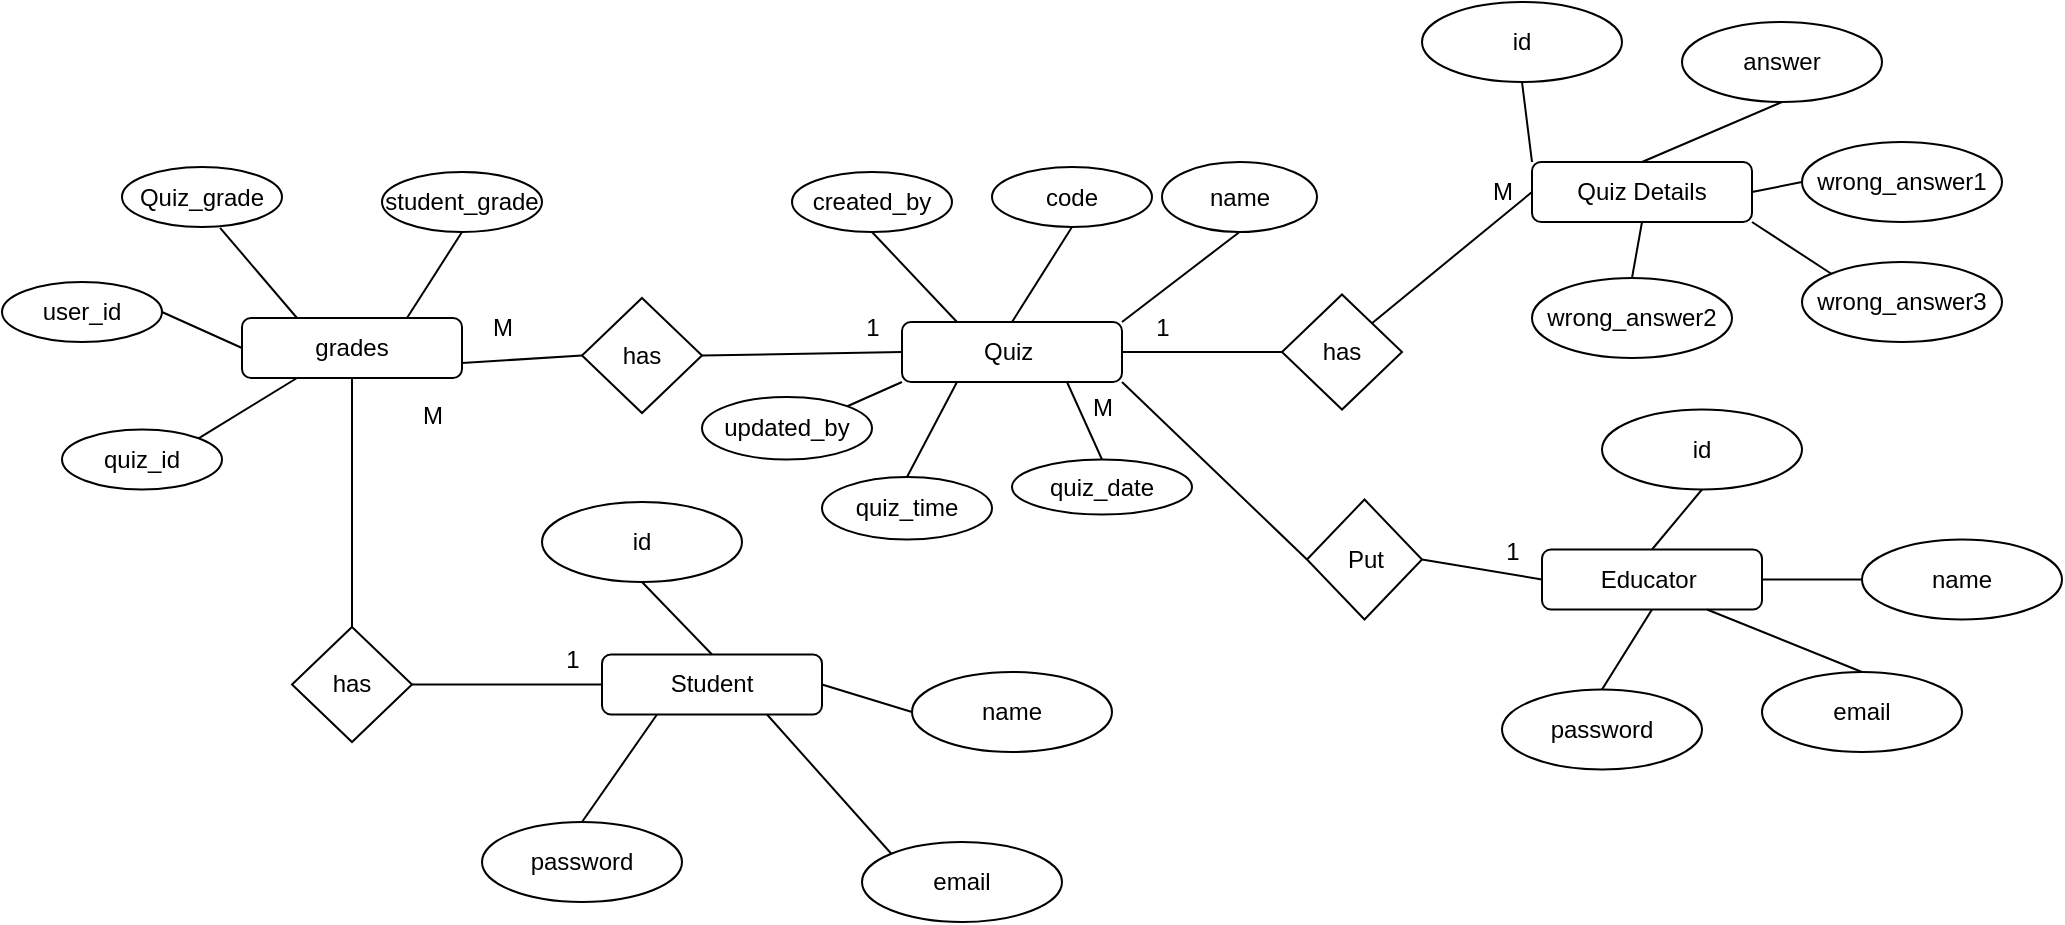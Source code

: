 <mxfile version="22.1.11" type="github">
  <diagram name="Page-1" id="sP6Eu-EO_CDs24PMQzUU">
    <mxGraphModel dx="2109" dy="655" grid="1" gridSize="10" guides="1" tooltips="1" connect="1" arrows="1" fold="1" page="1" pageScale="1" pageWidth="850" pageHeight="1100" math="0" shadow="0">
      <root>
        <mxCell id="0" />
        <mxCell id="1" parent="0" />
        <mxCell id="2gfr_sDlqD8oSRrLIhjS-3" value="Educator&amp;nbsp;" style="rounded=1;whiteSpace=wrap;html=1;" vertex="1" parent="1">
          <mxGeometry x="620" y="363.75" width="110" height="30" as="geometry" />
        </mxCell>
        <mxCell id="2gfr_sDlqD8oSRrLIhjS-7" value="grades" style="rounded=1;whiteSpace=wrap;html=1;" vertex="1" parent="1">
          <mxGeometry x="-30" y="248" width="110" height="30" as="geometry" />
        </mxCell>
        <mxCell id="2gfr_sDlqD8oSRrLIhjS-8" value="Quiz&amp;nbsp;" style="rounded=1;whiteSpace=wrap;html=1;" vertex="1" parent="1">
          <mxGeometry x="300" y="250" width="110" height="30" as="geometry" />
        </mxCell>
        <mxCell id="2gfr_sDlqD8oSRrLIhjS-9" value="Quiz Details" style="rounded=1;whiteSpace=wrap;html=1;" vertex="1" parent="1">
          <mxGeometry x="615" y="170" width="110" height="30" as="geometry" />
        </mxCell>
        <mxCell id="2gfr_sDlqD8oSRrLIhjS-10" value="Student" style="rounded=1;whiteSpace=wrap;html=1;" vertex="1" parent="1">
          <mxGeometry x="150" y="416.25" width="110" height="30" as="geometry" />
        </mxCell>
        <mxCell id="2gfr_sDlqD8oSRrLIhjS-11" value="has" style="rhombus;whiteSpace=wrap;html=1;" vertex="1" parent="1">
          <mxGeometry x="490" y="236.25" width="60" height="57.5" as="geometry" />
        </mxCell>
        <mxCell id="2gfr_sDlqD8oSRrLIhjS-12" value="" style="endArrow=baseDash;html=1;rounded=0;exitX=0;exitY=0.5;exitDx=0;exitDy=0;endFill=0;entryX=1;entryY=0.5;entryDx=0;entryDy=0;" edge="1" parent="1" source="2gfr_sDlqD8oSRrLIhjS-11" target="2gfr_sDlqD8oSRrLIhjS-8">
          <mxGeometry width="50" height="50" relative="1" as="geometry">
            <mxPoint x="400" y="360" as="sourcePoint" />
            <mxPoint x="440" y="330" as="targetPoint" />
          </mxGeometry>
        </mxCell>
        <mxCell id="2gfr_sDlqD8oSRrLIhjS-14" value="1" style="text;html=1;align=center;verticalAlign=middle;resizable=0;points=[];autosize=1;strokeColor=none;fillColor=none;" vertex="1" parent="1">
          <mxGeometry x="415" y="238" width="30" height="30" as="geometry" />
        </mxCell>
        <mxCell id="2gfr_sDlqD8oSRrLIhjS-15" value="M" style="text;html=1;align=center;verticalAlign=middle;resizable=0;points=[];autosize=1;strokeColor=none;fillColor=none;" vertex="1" parent="1">
          <mxGeometry x="585" y="170" width="30" height="30" as="geometry" />
        </mxCell>
        <mxCell id="2gfr_sDlqD8oSRrLIhjS-16" value="has" style="rhombus;whiteSpace=wrap;html=1;" vertex="1" parent="1">
          <mxGeometry x="140" y="238" width="60" height="57.5" as="geometry" />
        </mxCell>
        <mxCell id="2gfr_sDlqD8oSRrLIhjS-17" value="" style="endArrow=none;html=1;rounded=0;exitX=1;exitY=0.75;exitDx=0;exitDy=0;entryX=0;entryY=0.5;entryDx=0;entryDy=0;" edge="1" parent="1" source="2gfr_sDlqD8oSRrLIhjS-7" target="2gfr_sDlqD8oSRrLIhjS-16">
          <mxGeometry width="50" height="50" relative="1" as="geometry">
            <mxPoint x="400" y="360" as="sourcePoint" />
            <mxPoint x="450" y="310" as="targetPoint" />
          </mxGeometry>
        </mxCell>
        <mxCell id="2gfr_sDlqD8oSRrLIhjS-18" value="" style="endArrow=none;html=1;rounded=0;exitX=1;exitY=0.5;exitDx=0;exitDy=0;entryX=0;entryY=0.5;entryDx=0;entryDy=0;" edge="1" parent="1" source="2gfr_sDlqD8oSRrLIhjS-16" target="2gfr_sDlqD8oSRrLIhjS-8">
          <mxGeometry width="50" height="50" relative="1" as="geometry">
            <mxPoint x="400" y="360" as="sourcePoint" />
            <mxPoint x="450" y="310" as="targetPoint" />
          </mxGeometry>
        </mxCell>
        <mxCell id="2gfr_sDlqD8oSRrLIhjS-19" value="" style="endArrow=none;html=1;rounded=0;exitX=0;exitY=0.5;exitDx=0;exitDy=0;entryX=1;entryY=0.5;entryDx=0;entryDy=0;" edge="1" parent="1" source="2gfr_sDlqD8oSRrLIhjS-10" target="2gfr_sDlqD8oSRrLIhjS-20">
          <mxGeometry width="50" height="50" relative="1" as="geometry">
            <mxPoint x="400" y="360" as="sourcePoint" />
            <mxPoint x="330" y="380" as="targetPoint" />
          </mxGeometry>
        </mxCell>
        <mxCell id="2gfr_sDlqD8oSRrLIhjS-20" value="has" style="rhombus;whiteSpace=wrap;html=1;" vertex="1" parent="1">
          <mxGeometry x="-5" y="402.5" width="60" height="57.5" as="geometry" />
        </mxCell>
        <mxCell id="2gfr_sDlqD8oSRrLIhjS-21" value="" style="endArrow=none;html=1;rounded=0;exitX=0.5;exitY=0;exitDx=0;exitDy=0;entryX=0.5;entryY=1;entryDx=0;entryDy=0;" edge="1" parent="1" source="2gfr_sDlqD8oSRrLIhjS-20" target="2gfr_sDlqD8oSRrLIhjS-7">
          <mxGeometry width="50" height="50" relative="1" as="geometry">
            <mxPoint x="400" y="360" as="sourcePoint" />
            <mxPoint x="450" y="310" as="targetPoint" />
          </mxGeometry>
        </mxCell>
        <mxCell id="2gfr_sDlqD8oSRrLIhjS-22" value="" style="endArrow=none;html=1;rounded=0;exitX=0;exitY=0.5;exitDx=0;exitDy=0;entryX=0.5;entryY=1;entryDx=0;entryDy=0;" edge="1" parent="1" source="2gfr_sDlqD8oSRrLIhjS-3" target="2gfr_sDlqD8oSRrLIhjS-24">
          <mxGeometry width="50" height="50" relative="1" as="geometry">
            <mxPoint x="621.25" y="378.25" as="sourcePoint" />
            <mxPoint x="550" y="378.25" as="targetPoint" />
          </mxGeometry>
        </mxCell>
        <mxCell id="2gfr_sDlqD8oSRrLIhjS-24" value="Put" style="rhombus;whiteSpace=wrap;html=1;direction=north;" vertex="1" parent="1">
          <mxGeometry x="502.5" y="338.75" width="57.5" height="60" as="geometry" />
        </mxCell>
        <mxCell id="2gfr_sDlqD8oSRrLIhjS-25" value="" style="endArrow=none;html=1;rounded=0;exitX=0.5;exitY=0;exitDx=0;exitDy=0;entryX=1;entryY=1;entryDx=0;entryDy=0;" edge="1" parent="1" source="2gfr_sDlqD8oSRrLIhjS-24" target="2gfr_sDlqD8oSRrLIhjS-8">
          <mxGeometry width="50" height="50" relative="1" as="geometry">
            <mxPoint x="400" y="360" as="sourcePoint" />
            <mxPoint x="450" y="310" as="targetPoint" />
          </mxGeometry>
        </mxCell>
        <mxCell id="2gfr_sDlqD8oSRrLIhjS-26" value="" style="endArrow=none;html=1;rounded=0;exitX=0;exitY=0.5;exitDx=0;exitDy=0;entryX=1;entryY=0;entryDx=0;entryDy=0;" edge="1" parent="1" source="2gfr_sDlqD8oSRrLIhjS-9" target="2gfr_sDlqD8oSRrLIhjS-11">
          <mxGeometry width="50" height="50" relative="1" as="geometry">
            <mxPoint x="651.25" y="220.25" as="sourcePoint" />
            <mxPoint x="580.25" y="220.25" as="targetPoint" />
          </mxGeometry>
        </mxCell>
        <mxCell id="2gfr_sDlqD8oSRrLIhjS-27" value="1" style="text;html=1;align=center;verticalAlign=middle;resizable=0;points=[];autosize=1;strokeColor=none;fillColor=none;" vertex="1" parent="1">
          <mxGeometry x="590" y="350" width="30" height="30" as="geometry" />
        </mxCell>
        <mxCell id="2gfr_sDlqD8oSRrLIhjS-28" value="M" style="text;html=1;align=center;verticalAlign=middle;resizable=0;points=[];autosize=1;strokeColor=none;fillColor=none;" vertex="1" parent="1">
          <mxGeometry x="385" y="278" width="30" height="30" as="geometry" />
        </mxCell>
        <mxCell id="2gfr_sDlqD8oSRrLIhjS-29" value="1" style="text;html=1;align=center;verticalAlign=middle;resizable=0;points=[];autosize=1;strokeColor=none;fillColor=none;" vertex="1" parent="1">
          <mxGeometry x="270" y="238" width="30" height="30" as="geometry" />
        </mxCell>
        <mxCell id="2gfr_sDlqD8oSRrLIhjS-32" value="1" style="text;html=1;align=center;verticalAlign=middle;resizable=0;points=[];autosize=1;strokeColor=none;fillColor=none;" vertex="1" parent="1">
          <mxGeometry x="120" y="403.75" width="30" height="30" as="geometry" />
        </mxCell>
        <mxCell id="2gfr_sDlqD8oSRrLIhjS-33" value="M" style="text;html=1;align=center;verticalAlign=middle;resizable=0;points=[];autosize=1;strokeColor=none;fillColor=none;" vertex="1" parent="1">
          <mxGeometry x="50" y="281.75" width="30" height="30" as="geometry" />
        </mxCell>
        <mxCell id="2gfr_sDlqD8oSRrLIhjS-34" value="id" style="ellipse;whiteSpace=wrap;html=1;" vertex="1" parent="1">
          <mxGeometry x="560" y="90" width="100" height="40" as="geometry" />
        </mxCell>
        <mxCell id="2gfr_sDlqD8oSRrLIhjS-35" value="answer" style="ellipse;whiteSpace=wrap;html=1;" vertex="1" parent="1">
          <mxGeometry x="690" y="100" width="100" height="40" as="geometry" />
        </mxCell>
        <mxCell id="2gfr_sDlqD8oSRrLIhjS-36" value="wrong_answer1" style="ellipse;whiteSpace=wrap;html=1;" vertex="1" parent="1">
          <mxGeometry x="750" y="160" width="100" height="40" as="geometry" />
        </mxCell>
        <mxCell id="2gfr_sDlqD8oSRrLIhjS-37" value="wrong_answer2" style="ellipse;whiteSpace=wrap;html=1;" vertex="1" parent="1">
          <mxGeometry x="615" y="228" width="100" height="40" as="geometry" />
        </mxCell>
        <mxCell id="2gfr_sDlqD8oSRrLIhjS-39" value="wrong_answer3" style="ellipse;whiteSpace=wrap;html=1;" vertex="1" parent="1">
          <mxGeometry x="750" y="220" width="100" height="40" as="geometry" />
        </mxCell>
        <mxCell id="2gfr_sDlqD8oSRrLIhjS-41" value="" style="endArrow=none;html=1;rounded=0;entryX=0;entryY=0;entryDx=0;entryDy=0;exitX=0.5;exitY=1;exitDx=0;exitDy=0;" edge="1" parent="1" source="2gfr_sDlqD8oSRrLIhjS-34" target="2gfr_sDlqD8oSRrLIhjS-9">
          <mxGeometry width="50" height="50" relative="1" as="geometry">
            <mxPoint x="400" y="270" as="sourcePoint" />
            <mxPoint x="450" y="220" as="targetPoint" />
          </mxGeometry>
        </mxCell>
        <mxCell id="2gfr_sDlqD8oSRrLIhjS-42" value="" style="endArrow=none;html=1;rounded=0;exitX=0.5;exitY=0;exitDx=0;exitDy=0;entryX=0.5;entryY=1;entryDx=0;entryDy=0;" edge="1" parent="1" source="2gfr_sDlqD8oSRrLIhjS-9" target="2gfr_sDlqD8oSRrLIhjS-35">
          <mxGeometry width="50" height="50" relative="1" as="geometry">
            <mxPoint x="400" y="270" as="sourcePoint" />
            <mxPoint x="450" y="220" as="targetPoint" />
          </mxGeometry>
        </mxCell>
        <mxCell id="2gfr_sDlqD8oSRrLIhjS-43" value="" style="endArrow=none;html=1;rounded=0;exitX=0;exitY=0.5;exitDx=0;exitDy=0;entryX=1;entryY=0.5;entryDx=0;entryDy=0;" edge="1" parent="1" source="2gfr_sDlqD8oSRrLIhjS-36" target="2gfr_sDlqD8oSRrLIhjS-9">
          <mxGeometry width="50" height="50" relative="1" as="geometry">
            <mxPoint x="400" y="270" as="sourcePoint" />
            <mxPoint x="450" y="220" as="targetPoint" />
          </mxGeometry>
        </mxCell>
        <mxCell id="2gfr_sDlqD8oSRrLIhjS-44" value="" style="endArrow=none;html=1;rounded=0;exitX=0.5;exitY=0;exitDx=0;exitDy=0;entryX=0.5;entryY=1;entryDx=0;entryDy=0;" edge="1" parent="1" source="2gfr_sDlqD8oSRrLIhjS-37" target="2gfr_sDlqD8oSRrLIhjS-9">
          <mxGeometry width="50" height="50" relative="1" as="geometry">
            <mxPoint x="445" y="205" as="sourcePoint" />
            <mxPoint x="495" y="155" as="targetPoint" />
          </mxGeometry>
        </mxCell>
        <mxCell id="2gfr_sDlqD8oSRrLIhjS-45" value="" style="endArrow=none;html=1;rounded=0;exitX=0;exitY=0;exitDx=0;exitDy=0;entryX=1;entryY=1;entryDx=0;entryDy=0;" edge="1" parent="1" source="2gfr_sDlqD8oSRrLIhjS-39" target="2gfr_sDlqD8oSRrLIhjS-9">
          <mxGeometry width="50" height="50" relative="1" as="geometry">
            <mxPoint x="400" y="270" as="sourcePoint" />
            <mxPoint x="450" y="220" as="targetPoint" />
          </mxGeometry>
        </mxCell>
        <mxCell id="2gfr_sDlqD8oSRrLIhjS-46" value="id" style="ellipse;whiteSpace=wrap;html=1;" vertex="1" parent="1">
          <mxGeometry x="650" y="293.75" width="100" height="40" as="geometry" />
        </mxCell>
        <mxCell id="2gfr_sDlqD8oSRrLIhjS-47" value="name" style="ellipse;whiteSpace=wrap;html=1;" vertex="1" parent="1">
          <mxGeometry x="780" y="358.75" width="100" height="40" as="geometry" />
        </mxCell>
        <mxCell id="2gfr_sDlqD8oSRrLIhjS-48" value="email" style="ellipse;whiteSpace=wrap;html=1;" vertex="1" parent="1">
          <mxGeometry x="730" y="425" width="100" height="40" as="geometry" />
        </mxCell>
        <mxCell id="2gfr_sDlqD8oSRrLIhjS-49" value="password" style="ellipse;whiteSpace=wrap;html=1;" vertex="1" parent="1">
          <mxGeometry x="600" y="433.75" width="100" height="40" as="geometry" />
        </mxCell>
        <mxCell id="2gfr_sDlqD8oSRrLIhjS-51" value="" style="endArrow=none;html=1;rounded=0;exitX=0.5;exitY=0;exitDx=0;exitDy=0;entryX=0.5;entryY=1;entryDx=0;entryDy=0;" edge="1" parent="1" source="2gfr_sDlqD8oSRrLIhjS-49" target="2gfr_sDlqD8oSRrLIhjS-3">
          <mxGeometry width="50" height="50" relative="1" as="geometry">
            <mxPoint x="400" y="270" as="sourcePoint" />
            <mxPoint x="450" y="220" as="targetPoint" />
          </mxGeometry>
        </mxCell>
        <mxCell id="2gfr_sDlqD8oSRrLIhjS-52" value="" style="endArrow=none;html=1;rounded=0;exitX=0.5;exitY=0;exitDx=0;exitDy=0;entryX=0.5;entryY=1;entryDx=0;entryDy=0;" edge="1" parent="1" source="2gfr_sDlqD8oSRrLIhjS-3" target="2gfr_sDlqD8oSRrLIhjS-46">
          <mxGeometry width="50" height="50" relative="1" as="geometry">
            <mxPoint x="400" y="270" as="sourcePoint" />
            <mxPoint x="450" y="220" as="targetPoint" />
          </mxGeometry>
        </mxCell>
        <mxCell id="2gfr_sDlqD8oSRrLIhjS-53" value="" style="endArrow=none;html=1;rounded=0;exitX=0.5;exitY=0;exitDx=0;exitDy=0;entryX=0.75;entryY=1;entryDx=0;entryDy=0;" edge="1" parent="1" source="2gfr_sDlqD8oSRrLIhjS-48" target="2gfr_sDlqD8oSRrLIhjS-3">
          <mxGeometry width="50" height="50" relative="1" as="geometry">
            <mxPoint x="400" y="270" as="sourcePoint" />
            <mxPoint x="450" y="220" as="targetPoint" />
          </mxGeometry>
        </mxCell>
        <mxCell id="2gfr_sDlqD8oSRrLIhjS-54" value="" style="endArrow=none;html=1;rounded=0;exitX=0;exitY=0.5;exitDx=0;exitDy=0;entryX=1;entryY=0.5;entryDx=0;entryDy=0;" edge="1" parent="1" source="2gfr_sDlqD8oSRrLIhjS-47" target="2gfr_sDlqD8oSRrLIhjS-3">
          <mxGeometry width="50" height="50" relative="1" as="geometry">
            <mxPoint x="400" y="270" as="sourcePoint" />
            <mxPoint x="450" y="220" as="targetPoint" />
          </mxGeometry>
        </mxCell>
        <mxCell id="2gfr_sDlqD8oSRrLIhjS-55" value="quiz_time" style="ellipse;whiteSpace=wrap;html=1;" vertex="1" parent="1">
          <mxGeometry x="260" y="327.5" width="85" height="31.25" as="geometry" />
        </mxCell>
        <mxCell id="2gfr_sDlqD8oSRrLIhjS-56" value="name" style="ellipse;whiteSpace=wrap;html=1;" vertex="1" parent="1">
          <mxGeometry x="430" y="170" width="77.5" height="35" as="geometry" />
        </mxCell>
        <mxCell id="2gfr_sDlqD8oSRrLIhjS-57" value="code" style="ellipse;whiteSpace=wrap;html=1;" vertex="1" parent="1">
          <mxGeometry x="345" y="172.5" width="80" height="30" as="geometry" />
        </mxCell>
        <mxCell id="2gfr_sDlqD8oSRrLIhjS-31" value="M" style="text;html=1;align=center;verticalAlign=middle;resizable=0;points=[];autosize=1;strokeColor=none;fillColor=none;" vertex="1" parent="1">
          <mxGeometry x="85" y="238" width="30" height="30" as="geometry" />
        </mxCell>
        <mxCell id="2gfr_sDlqD8oSRrLIhjS-59" value="quiz_date" style="ellipse;whiteSpace=wrap;html=1;" vertex="1" parent="1">
          <mxGeometry x="355" y="318.75" width="90" height="27.5" as="geometry" />
        </mxCell>
        <mxCell id="2gfr_sDlqD8oSRrLIhjS-60" value="created_by" style="ellipse;whiteSpace=wrap;html=1;" vertex="1" parent="1">
          <mxGeometry x="245" y="175" width="80" height="30" as="geometry" />
        </mxCell>
        <mxCell id="2gfr_sDlqD8oSRrLIhjS-61" value="updated_by" style="ellipse;whiteSpace=wrap;html=1;" vertex="1" parent="1">
          <mxGeometry x="200" y="287.5" width="85" height="31.25" as="geometry" />
        </mxCell>
        <mxCell id="2gfr_sDlqD8oSRrLIhjS-63" value="Quiz_grade" style="ellipse;whiteSpace=wrap;html=1;" vertex="1" parent="1">
          <mxGeometry x="-90" y="172.5" width="80" height="30" as="geometry" />
        </mxCell>
        <mxCell id="2gfr_sDlqD8oSRrLIhjS-64" value="user_id" style="ellipse;whiteSpace=wrap;html=1;" vertex="1" parent="1">
          <mxGeometry x="-150" y="230" width="80" height="30" as="geometry" />
        </mxCell>
        <mxCell id="2gfr_sDlqD8oSRrLIhjS-65" value="student_grade" style="ellipse;whiteSpace=wrap;html=1;" vertex="1" parent="1">
          <mxGeometry x="40" y="175" width="80" height="30" as="geometry" />
        </mxCell>
        <mxCell id="2gfr_sDlqD8oSRrLIhjS-66" value="quiz_id" style="ellipse;whiteSpace=wrap;html=1;" vertex="1" parent="1">
          <mxGeometry x="-120" y="303.75" width="80" height="30" as="geometry" />
        </mxCell>
        <mxCell id="2gfr_sDlqD8oSRrLIhjS-67" value="" style="endArrow=none;html=1;rounded=0;exitX=1;exitY=0;exitDx=0;exitDy=0;entryX=0.5;entryY=1;entryDx=0;entryDy=0;" edge="1" parent="1" source="2gfr_sDlqD8oSRrLIhjS-8" target="2gfr_sDlqD8oSRrLIhjS-56">
          <mxGeometry width="50" height="50" relative="1" as="geometry">
            <mxPoint x="400" y="270" as="sourcePoint" />
            <mxPoint x="450" y="220" as="targetPoint" />
          </mxGeometry>
        </mxCell>
        <mxCell id="2gfr_sDlqD8oSRrLIhjS-70" value="password" style="ellipse;whiteSpace=wrap;html=1;" vertex="1" parent="1">
          <mxGeometry x="90" y="500" width="100" height="40" as="geometry" />
        </mxCell>
        <mxCell id="2gfr_sDlqD8oSRrLIhjS-71" value="email" style="ellipse;whiteSpace=wrap;html=1;" vertex="1" parent="1">
          <mxGeometry x="280" y="510" width="100" height="40" as="geometry" />
        </mxCell>
        <mxCell id="2gfr_sDlqD8oSRrLIhjS-72" value="name" style="ellipse;whiteSpace=wrap;html=1;" vertex="1" parent="1">
          <mxGeometry x="305" y="425" width="100" height="40" as="geometry" />
        </mxCell>
        <mxCell id="2gfr_sDlqD8oSRrLIhjS-74" value="id" style="ellipse;whiteSpace=wrap;html=1;" vertex="1" parent="1">
          <mxGeometry x="120" y="340" width="100" height="40" as="geometry" />
        </mxCell>
        <mxCell id="2gfr_sDlqD8oSRrLIhjS-75" value="" style="endArrow=none;html=1;rounded=0;exitX=0.5;exitY=0;exitDx=0;exitDy=0;entryX=0.5;entryY=1;entryDx=0;entryDy=0;" edge="1" parent="1" source="2gfr_sDlqD8oSRrLIhjS-8" target="2gfr_sDlqD8oSRrLIhjS-57">
          <mxGeometry width="50" height="50" relative="1" as="geometry">
            <mxPoint x="400" y="270" as="sourcePoint" />
            <mxPoint x="450" y="220" as="targetPoint" />
          </mxGeometry>
        </mxCell>
        <mxCell id="2gfr_sDlqD8oSRrLIhjS-76" value="" style="endArrow=none;html=1;rounded=0;exitX=0.25;exitY=0;exitDx=0;exitDy=0;entryX=0.5;entryY=1;entryDx=0;entryDy=0;" edge="1" parent="1" source="2gfr_sDlqD8oSRrLIhjS-8" target="2gfr_sDlqD8oSRrLIhjS-60">
          <mxGeometry width="50" height="50" relative="1" as="geometry">
            <mxPoint x="365" y="260" as="sourcePoint" />
            <mxPoint x="395" y="213" as="targetPoint" />
          </mxGeometry>
        </mxCell>
        <mxCell id="2gfr_sDlqD8oSRrLIhjS-77" value="" style="endArrow=none;html=1;rounded=0;exitX=0.75;exitY=1;exitDx=0;exitDy=0;entryX=0.5;entryY=0;entryDx=0;entryDy=0;" edge="1" parent="1" source="2gfr_sDlqD8oSRrLIhjS-8" target="2gfr_sDlqD8oSRrLIhjS-59">
          <mxGeometry width="50" height="50" relative="1" as="geometry">
            <mxPoint x="375" y="270" as="sourcePoint" />
            <mxPoint x="405" y="223" as="targetPoint" />
          </mxGeometry>
        </mxCell>
        <mxCell id="2gfr_sDlqD8oSRrLIhjS-78" value="" style="endArrow=none;html=1;rounded=0;exitX=0.25;exitY=1;exitDx=0;exitDy=0;entryX=0.5;entryY=0;entryDx=0;entryDy=0;" edge="1" parent="1" source="2gfr_sDlqD8oSRrLIhjS-8" target="2gfr_sDlqD8oSRrLIhjS-55">
          <mxGeometry width="50" height="50" relative="1" as="geometry">
            <mxPoint x="393" y="290" as="sourcePoint" />
            <mxPoint x="410" y="329" as="targetPoint" />
          </mxGeometry>
        </mxCell>
        <mxCell id="2gfr_sDlqD8oSRrLIhjS-79" value="" style="endArrow=none;html=1;rounded=0;exitX=0;exitY=1;exitDx=0;exitDy=0;entryX=1;entryY=0;entryDx=0;entryDy=0;" edge="1" parent="1" source="2gfr_sDlqD8oSRrLIhjS-8" target="2gfr_sDlqD8oSRrLIhjS-61">
          <mxGeometry width="50" height="50" relative="1" as="geometry">
            <mxPoint x="403" y="300" as="sourcePoint" />
            <mxPoint x="420" y="339" as="targetPoint" />
          </mxGeometry>
        </mxCell>
        <mxCell id="2gfr_sDlqD8oSRrLIhjS-80" value="" style="endArrow=none;html=1;rounded=0;exitX=0.75;exitY=0;exitDx=0;exitDy=0;entryX=0.5;entryY=1;entryDx=0;entryDy=0;" edge="1" parent="1" source="2gfr_sDlqD8oSRrLIhjS-7" target="2gfr_sDlqD8oSRrLIhjS-65">
          <mxGeometry width="50" height="50" relative="1" as="geometry">
            <mxPoint x="413" y="310" as="sourcePoint" />
            <mxPoint x="430" y="349" as="targetPoint" />
          </mxGeometry>
        </mxCell>
        <mxCell id="2gfr_sDlqD8oSRrLIhjS-81" value="" style="endArrow=none;html=1;rounded=0;exitX=0.613;exitY=1.014;exitDx=0;exitDy=0;entryX=0.25;entryY=0;entryDx=0;entryDy=0;exitPerimeter=0;" edge="1" parent="1" source="2gfr_sDlqD8oSRrLIhjS-63" target="2gfr_sDlqD8oSRrLIhjS-7">
          <mxGeometry width="50" height="50" relative="1" as="geometry">
            <mxPoint x="63" y="258" as="sourcePoint" />
            <mxPoint x="90" y="215" as="targetPoint" />
          </mxGeometry>
        </mxCell>
        <mxCell id="2gfr_sDlqD8oSRrLIhjS-82" value="" style="endArrow=none;html=1;rounded=0;exitX=0;exitY=0.5;exitDx=0;exitDy=0;entryX=1;entryY=0.5;entryDx=0;entryDy=0;" edge="1" parent="1" source="2gfr_sDlqD8oSRrLIhjS-7" target="2gfr_sDlqD8oSRrLIhjS-64">
          <mxGeometry width="50" height="50" relative="1" as="geometry">
            <mxPoint x="73" y="268" as="sourcePoint" />
            <mxPoint x="100" y="225" as="targetPoint" />
          </mxGeometry>
        </mxCell>
        <mxCell id="2gfr_sDlqD8oSRrLIhjS-83" value="" style="endArrow=none;html=1;rounded=0;exitX=0.25;exitY=1;exitDx=0;exitDy=0;entryX=1;entryY=0;entryDx=0;entryDy=0;" edge="1" parent="1" source="2gfr_sDlqD8oSRrLIhjS-7" target="2gfr_sDlqD8oSRrLIhjS-66">
          <mxGeometry width="50" height="50" relative="1" as="geometry">
            <mxPoint x="83" y="278" as="sourcePoint" />
            <mxPoint x="110" y="235" as="targetPoint" />
          </mxGeometry>
        </mxCell>
        <mxCell id="2gfr_sDlqD8oSRrLIhjS-84" value="" style="endArrow=none;html=1;rounded=0;exitX=0.5;exitY=0;exitDx=0;exitDy=0;entryX=0.5;entryY=1;entryDx=0;entryDy=0;" edge="1" parent="1" source="2gfr_sDlqD8oSRrLIhjS-10" target="2gfr_sDlqD8oSRrLIhjS-74">
          <mxGeometry width="50" height="50" relative="1" as="geometry">
            <mxPoint x="93" y="288" as="sourcePoint" />
            <mxPoint x="120" y="245" as="targetPoint" />
          </mxGeometry>
        </mxCell>
        <mxCell id="2gfr_sDlqD8oSRrLIhjS-85" value="" style="endArrow=none;html=1;rounded=0;exitX=0;exitY=0.5;exitDx=0;exitDy=0;entryX=1;entryY=0.5;entryDx=0;entryDy=0;" edge="1" parent="1" source="2gfr_sDlqD8oSRrLIhjS-72" target="2gfr_sDlqD8oSRrLIhjS-10">
          <mxGeometry width="50" height="50" relative="1" as="geometry">
            <mxPoint x="215" y="426" as="sourcePoint" />
            <mxPoint x="180" y="390" as="targetPoint" />
          </mxGeometry>
        </mxCell>
        <mxCell id="2gfr_sDlqD8oSRrLIhjS-86" value="" style="endArrow=none;html=1;rounded=0;exitX=0.75;exitY=1;exitDx=0;exitDy=0;entryX=0;entryY=0;entryDx=0;entryDy=0;" edge="1" parent="1" source="2gfr_sDlqD8oSRrLIhjS-10" target="2gfr_sDlqD8oSRrLIhjS-71">
          <mxGeometry width="50" height="50" relative="1" as="geometry">
            <mxPoint x="225" y="436" as="sourcePoint" />
            <mxPoint x="190" y="400" as="targetPoint" />
          </mxGeometry>
        </mxCell>
        <mxCell id="2gfr_sDlqD8oSRrLIhjS-87" value="" style="endArrow=none;html=1;rounded=0;exitX=0.25;exitY=1;exitDx=0;exitDy=0;entryX=0.5;entryY=0;entryDx=0;entryDy=0;" edge="1" parent="1" source="2gfr_sDlqD8oSRrLIhjS-10" target="2gfr_sDlqD8oSRrLIhjS-70">
          <mxGeometry width="50" height="50" relative="1" as="geometry">
            <mxPoint x="235" y="446" as="sourcePoint" />
            <mxPoint x="200" y="410" as="targetPoint" />
          </mxGeometry>
        </mxCell>
      </root>
    </mxGraphModel>
  </diagram>
</mxfile>
